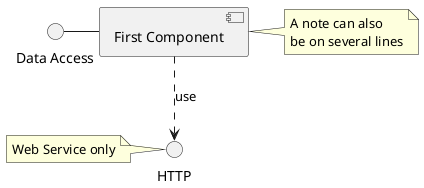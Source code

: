 @startuml

interface "Data Access" as DA

DA - [First Component] 
[First Component] ..> HTTP : use

note left of HTTP : Web Service only

note right of [First Component]
  A note can also
  be on several lines
end note

@enduml